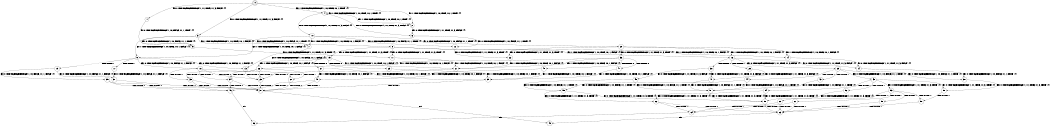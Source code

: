 digraph BCG {
size = "7, 10.5";
center = TRUE;
node [shape = circle];
0 [peripheries = 2];
0 -> 1 [label = "EX !0 !ATOMIC_EXCH_BRANCH (1, +1, TRUE, +1, 3, FALSE) !{}"];
0 -> 2 [label = "EX !1 !ATOMIC_EXCH_BRANCH (1, +0, TRUE, +0, 1, TRUE) !{}"];
0 -> 3 [label = "EX !0 !ATOMIC_EXCH_BRANCH (1, +1, TRUE, +1, 3, FALSE) !{}"];
0 -> 4 [label = "EX !1 !ATOMIC_EXCH_BRANCH (1, +0, TRUE, +0, 1, TRUE) !{}"];
1 -> 5 [label = "EX !0 !ATOMIC_EXCH_BRANCH (1, +0, FALSE, +1, 1, TRUE) !{}"];
2 -> 6 [label = "EX !0 !ATOMIC_EXCH_BRANCH (1, +1, TRUE, +1, 3, FALSE) !{}"];
3 -> 5 [label = "EX !0 !ATOMIC_EXCH_BRANCH (1, +0, FALSE, +1, 1, TRUE) !{}"];
3 -> 7 [label = "EX !1 !ATOMIC_EXCH_BRANCH (1, +0, TRUE, +0, 1, FALSE) !{}"];
3 -> 8 [label = "EX !0 !ATOMIC_EXCH_BRANCH (1, +0, FALSE, +1, 1, TRUE) !{}"];
3 -> 9 [label = "EX !1 !ATOMIC_EXCH_BRANCH (1, +0, TRUE, +0, 1, FALSE) !{}"];
4 -> 2 [label = "EX !1 !ATOMIC_EXCH_BRANCH (1, +0, TRUE, +0, 1, TRUE) !{}"];
4 -> 6 [label = "EX !0 !ATOMIC_EXCH_BRANCH (1, +1, TRUE, +1, 3, FALSE) !{}"];
4 -> 4 [label = "EX !1 !ATOMIC_EXCH_BRANCH (1, +0, TRUE, +0, 1, TRUE) !{}"];
4 -> 10 [label = "EX !0 !ATOMIC_EXCH_BRANCH (1, +1, TRUE, +1, 3, FALSE) !{}"];
5 -> 11 [label = "EX !0 !ATOMIC_EXCH_BRANCH (1, +1, TRUE, +1, 3, TRUE) !{}"];
6 -> 12 [label = "EX !0 !ATOMIC_EXCH_BRANCH (1, +0, FALSE, +1, 1, TRUE) !{}"];
7 -> 13 [label = "EX !0 !ATOMIC_EXCH_BRANCH (1, +0, FALSE, +1, 1, FALSE) !{}"];
8 -> 11 [label = "EX !0 !ATOMIC_EXCH_BRANCH (1, +1, TRUE, +1, 3, TRUE) !{}"];
8 -> 14 [label = "EX !1 !ATOMIC_EXCH_BRANCH (1, +0, TRUE, +0, 1, FALSE) !{}"];
8 -> 15 [label = "EX !0 !ATOMIC_EXCH_BRANCH (1, +1, TRUE, +1, 3, TRUE) !{}"];
8 -> 16 [label = "EX !1 !ATOMIC_EXCH_BRANCH (1, +0, TRUE, +0, 1, FALSE) !{}"];
9 -> 13 [label = "EX !0 !ATOMIC_EXCH_BRANCH (1, +0, FALSE, +1, 1, FALSE) !{}"];
9 -> 17 [label = "TERMINATE !1"];
9 -> 18 [label = "EX !0 !ATOMIC_EXCH_BRANCH (1, +0, FALSE, +1, 1, FALSE) !{}"];
9 -> 19 [label = "TERMINATE !1"];
10 -> 12 [label = "EX !0 !ATOMIC_EXCH_BRANCH (1, +0, FALSE, +1, 1, TRUE) !{}"];
10 -> 7 [label = "EX !1 !ATOMIC_EXCH_BRANCH (1, +0, TRUE, +0, 1, FALSE) !{}"];
10 -> 20 [label = "EX !0 !ATOMIC_EXCH_BRANCH (1, +0, FALSE, +1, 1, TRUE) !{}"];
10 -> 9 [label = "EX !1 !ATOMIC_EXCH_BRANCH (1, +0, TRUE, +0, 1, FALSE) !{}"];
11 -> 21 [label = "EX !1 !ATOMIC_EXCH_BRANCH (1, +0, TRUE, +0, 1, FALSE) !{}"];
12 -> 22 [label = "EX !0 !ATOMIC_EXCH_BRANCH (1, +1, TRUE, +1, 3, TRUE) !{}"];
13 -> 23 [label = "TERMINATE !0"];
14 -> 24 [label = "EX !0 !ATOMIC_EXCH_BRANCH (1, +1, TRUE, +1, 3, FALSE) !{}"];
15 -> 21 [label = "EX !1 !ATOMIC_EXCH_BRANCH (1, +0, TRUE, +0, 1, FALSE) !{}"];
15 -> 25 [label = "TERMINATE !0"];
15 -> 26 [label = "EX !1 !ATOMIC_EXCH_BRANCH (1, +0, TRUE, +0, 1, FALSE) !{}"];
15 -> 27 [label = "TERMINATE !0"];
16 -> 24 [label = "EX !0 !ATOMIC_EXCH_BRANCH (1, +1, TRUE, +1, 3, FALSE) !{}"];
16 -> 28 [label = "TERMINATE !1"];
16 -> 29 [label = "EX !0 !ATOMIC_EXCH_BRANCH (1, +1, TRUE, +1, 3, FALSE) !{}"];
16 -> 30 [label = "TERMINATE !1"];
17 -> 31 [label = "EX !0 !ATOMIC_EXCH_BRANCH (1, +0, FALSE, +1, 1, FALSE) !{}"];
18 -> 23 [label = "TERMINATE !0"];
18 -> 32 [label = "TERMINATE !1"];
18 -> 33 [label = "TERMINATE !0"];
18 -> 34 [label = "TERMINATE !1"];
19 -> 31 [label = "EX !0 !ATOMIC_EXCH_BRANCH (1, +0, FALSE, +1, 1, FALSE) !{}"];
19 -> 35 [label = "EX !0 !ATOMIC_EXCH_BRANCH (1, +0, FALSE, +1, 1, FALSE) !{}"];
20 -> 22 [label = "EX !0 !ATOMIC_EXCH_BRANCH (1, +1, TRUE, +1, 3, TRUE) !{}"];
20 -> 14 [label = "EX !1 !ATOMIC_EXCH_BRANCH (1, +0, TRUE, +0, 1, FALSE) !{}"];
20 -> 36 [label = "EX !0 !ATOMIC_EXCH_BRANCH (1, +1, TRUE, +1, 3, TRUE) !{}"];
20 -> 16 [label = "EX !1 !ATOMIC_EXCH_BRANCH (1, +0, TRUE, +0, 1, FALSE) !{}"];
21 -> 23 [label = "TERMINATE !0"];
22 -> 21 [label = "EX !1 !ATOMIC_EXCH_BRANCH (1, +0, TRUE, +0, 1, FALSE) !{}"];
23 -> 37 [label = "TERMINATE !1"];
24 -> 38 [label = "EX !0 !ATOMIC_EXCH_BRANCH (1, +0, FALSE, +1, 1, TRUE) !{}"];
25 -> 39 [label = "EX !1 !ATOMIC_EXCH_BRANCH (1, +0, TRUE, +0, 1, FALSE) !{}"];
26 -> 23 [label = "TERMINATE !0"];
26 -> 32 [label = "TERMINATE !1"];
26 -> 33 [label = "TERMINATE !0"];
26 -> 34 [label = "TERMINATE !1"];
27 -> 39 [label = "EX !1 !ATOMIC_EXCH_BRANCH (1, +0, TRUE, +0, 1, FALSE) !{}"];
27 -> 40 [label = "EX !1 !ATOMIC_EXCH_BRANCH (1, +0, TRUE, +0, 1, FALSE) !{}"];
28 -> 41 [label = "EX !0 !ATOMIC_EXCH_BRANCH (1, +1, TRUE, +1, 3, FALSE) !{}"];
29 -> 38 [label = "EX !0 !ATOMIC_EXCH_BRANCH (1, +0, FALSE, +1, 1, TRUE) !{}"];
29 -> 42 [label = "TERMINATE !1"];
29 -> 43 [label = "EX !0 !ATOMIC_EXCH_BRANCH (1, +0, FALSE, +1, 1, TRUE) !{}"];
29 -> 44 [label = "TERMINATE !1"];
30 -> 41 [label = "EX !0 !ATOMIC_EXCH_BRANCH (1, +1, TRUE, +1, 3, FALSE) !{}"];
30 -> 45 [label = "EX !0 !ATOMIC_EXCH_BRANCH (1, +1, TRUE, +1, 3, FALSE) !{}"];
31 -> 37 [label = "TERMINATE !0"];
32 -> 37 [label = "TERMINATE !0"];
33 -> 37 [label = "TERMINATE !1"];
33 -> 46 [label = "TERMINATE !1"];
34 -> 37 [label = "TERMINATE !0"];
34 -> 46 [label = "TERMINATE !0"];
35 -> 37 [label = "TERMINATE !0"];
35 -> 46 [label = "TERMINATE !0"];
36 -> 21 [label = "EX !1 !ATOMIC_EXCH_BRANCH (1, +0, TRUE, +0, 1, FALSE) !{}"];
36 -> 47 [label = "TERMINATE !0"];
36 -> 26 [label = "EX !1 !ATOMIC_EXCH_BRANCH (1, +0, TRUE, +0, 1, FALSE) !{}"];
36 -> 48 [label = "TERMINATE !0"];
37 -> 49 [label = "exit"];
38 -> 50 [label = "EX !0 !ATOMIC_EXCH_BRANCH (1, +1, TRUE, +1, 3, TRUE) !{}"];
39 -> 37 [label = "TERMINATE !1"];
40 -> 37 [label = "TERMINATE !1"];
40 -> 46 [label = "TERMINATE !1"];
41 -> 51 [label = "EX !0 !ATOMIC_EXCH_BRANCH (1, +0, FALSE, +1, 1, TRUE) !{}"];
42 -> 51 [label = "EX !0 !ATOMIC_EXCH_BRANCH (1, +0, FALSE, +1, 1, TRUE) !{}"];
43 -> 50 [label = "EX !0 !ATOMIC_EXCH_BRANCH (1, +1, TRUE, +1, 3, TRUE) !{}"];
43 -> 52 [label = "TERMINATE !1"];
43 -> 53 [label = "EX !0 !ATOMIC_EXCH_BRANCH (1, +1, TRUE, +1, 3, TRUE) !{}"];
43 -> 54 [label = "TERMINATE !1"];
44 -> 51 [label = "EX !0 !ATOMIC_EXCH_BRANCH (1, +0, FALSE, +1, 1, TRUE) !{}"];
44 -> 55 [label = "EX !0 !ATOMIC_EXCH_BRANCH (1, +0, FALSE, +1, 1, TRUE) !{}"];
45 -> 51 [label = "EX !0 !ATOMIC_EXCH_BRANCH (1, +0, FALSE, +1, 1, TRUE) !{}"];
45 -> 55 [label = "EX !0 !ATOMIC_EXCH_BRANCH (1, +0, FALSE, +1, 1, TRUE) !{}"];
46 -> 56 [label = "exit"];
47 -> 39 [label = "EX !1 !ATOMIC_EXCH_BRANCH (1, +0, TRUE, +0, 1, FALSE) !{}"];
48 -> 39 [label = "EX !1 !ATOMIC_EXCH_BRANCH (1, +0, TRUE, +0, 1, FALSE) !{}"];
48 -> 40 [label = "EX !1 !ATOMIC_EXCH_BRANCH (1, +0, TRUE, +0, 1, FALSE) !{}"];
50 -> 57 [label = "TERMINATE !0"];
51 -> 58 [label = "EX !0 !ATOMIC_EXCH_BRANCH (1, +1, TRUE, +1, 3, TRUE) !{}"];
52 -> 58 [label = "EX !0 !ATOMIC_EXCH_BRANCH (1, +1, TRUE, +1, 3, TRUE) !{}"];
53 -> 57 [label = "TERMINATE !0"];
53 -> 59 [label = "TERMINATE !1"];
53 -> 60 [label = "TERMINATE !0"];
53 -> 61 [label = "TERMINATE !1"];
54 -> 58 [label = "EX !0 !ATOMIC_EXCH_BRANCH (1, +1, TRUE, +1, 3, TRUE) !{}"];
54 -> 62 [label = "EX !0 !ATOMIC_EXCH_BRANCH (1, +1, TRUE, +1, 3, TRUE) !{}"];
55 -> 58 [label = "EX !0 !ATOMIC_EXCH_BRANCH (1, +1, TRUE, +1, 3, TRUE) !{}"];
55 -> 62 [label = "EX !0 !ATOMIC_EXCH_BRANCH (1, +1, TRUE, +1, 3, TRUE) !{}"];
57 -> 63 [label = "TERMINATE !1"];
58 -> 63 [label = "TERMINATE !0"];
59 -> 63 [label = "TERMINATE !0"];
60 -> 63 [label = "TERMINATE !1"];
60 -> 64 [label = "TERMINATE !1"];
61 -> 63 [label = "TERMINATE !0"];
61 -> 64 [label = "TERMINATE !0"];
62 -> 63 [label = "TERMINATE !0"];
62 -> 64 [label = "TERMINATE !0"];
63 -> 49 [label = "exit"];
64 -> 56 [label = "exit"];
}
